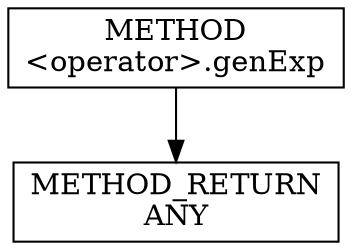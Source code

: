 digraph "&lt;operator&gt;.genExp" {  
node [shape="rect"];  
"111669149738" [label = <METHOD<BR/>&lt;operator&gt;.genExp> ]
"128849018922" [label = <METHOD_RETURN<BR/>ANY> ]
  "111669149738" -> "128849018922" 
}
